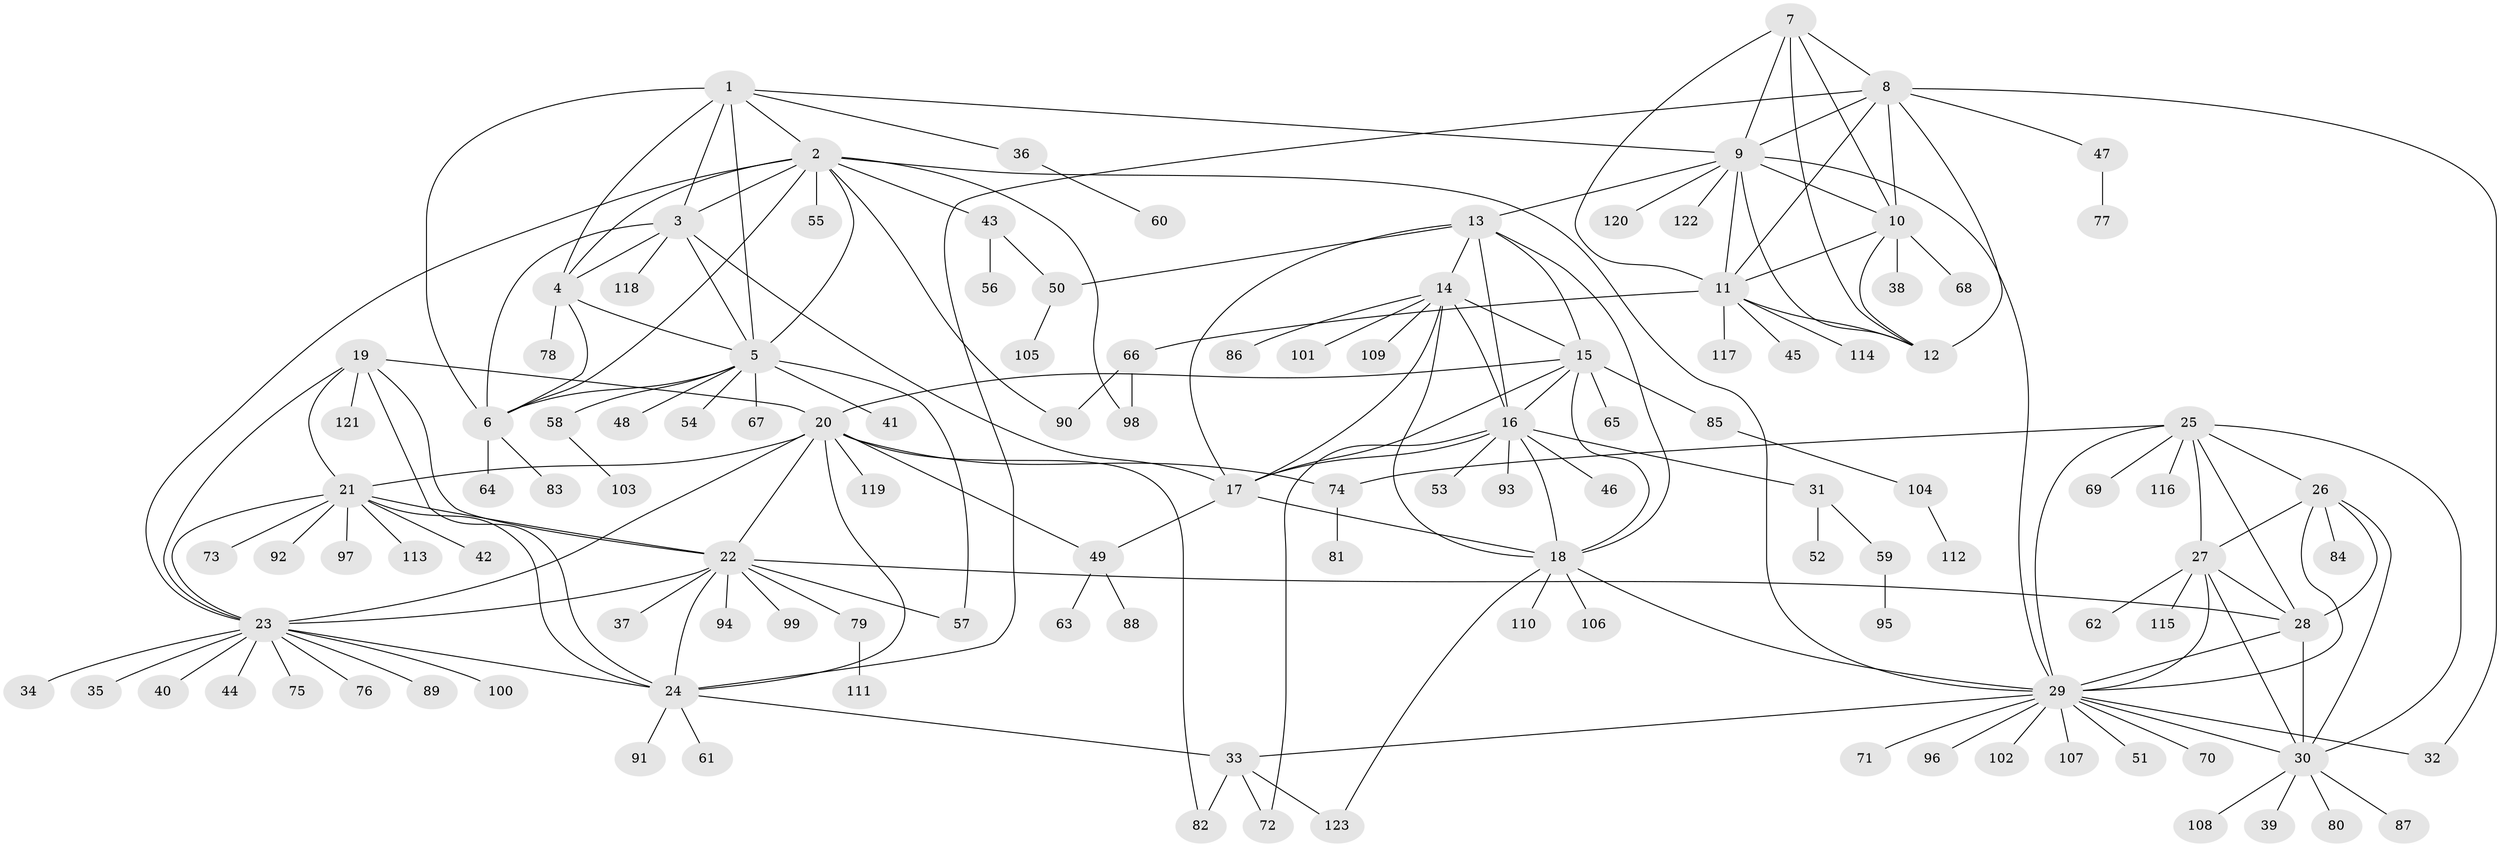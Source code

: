 // Generated by graph-tools (version 1.1) at 2025/11/02/27/25 16:11:33]
// undirected, 123 vertices, 189 edges
graph export_dot {
graph [start="1"]
  node [color=gray90,style=filled];
  1;
  2;
  3;
  4;
  5;
  6;
  7;
  8;
  9;
  10;
  11;
  12;
  13;
  14;
  15;
  16;
  17;
  18;
  19;
  20;
  21;
  22;
  23;
  24;
  25;
  26;
  27;
  28;
  29;
  30;
  31;
  32;
  33;
  34;
  35;
  36;
  37;
  38;
  39;
  40;
  41;
  42;
  43;
  44;
  45;
  46;
  47;
  48;
  49;
  50;
  51;
  52;
  53;
  54;
  55;
  56;
  57;
  58;
  59;
  60;
  61;
  62;
  63;
  64;
  65;
  66;
  67;
  68;
  69;
  70;
  71;
  72;
  73;
  74;
  75;
  76;
  77;
  78;
  79;
  80;
  81;
  82;
  83;
  84;
  85;
  86;
  87;
  88;
  89;
  90;
  91;
  92;
  93;
  94;
  95;
  96;
  97;
  98;
  99;
  100;
  101;
  102;
  103;
  104;
  105;
  106;
  107;
  108;
  109;
  110;
  111;
  112;
  113;
  114;
  115;
  116;
  117;
  118;
  119;
  120;
  121;
  122;
  123;
  1 -- 2;
  1 -- 3;
  1 -- 4;
  1 -- 5;
  1 -- 6;
  1 -- 9;
  1 -- 36;
  2 -- 3;
  2 -- 4;
  2 -- 5;
  2 -- 6;
  2 -- 23;
  2 -- 29;
  2 -- 43;
  2 -- 55;
  2 -- 90;
  2 -- 98;
  3 -- 4;
  3 -- 5;
  3 -- 6;
  3 -- 17;
  3 -- 118;
  4 -- 5;
  4 -- 6;
  4 -- 78;
  5 -- 6;
  5 -- 41;
  5 -- 48;
  5 -- 54;
  5 -- 57;
  5 -- 58;
  5 -- 67;
  6 -- 64;
  6 -- 83;
  7 -- 8;
  7 -- 9;
  7 -- 10;
  7 -- 11;
  7 -- 12;
  8 -- 9;
  8 -- 10;
  8 -- 11;
  8 -- 12;
  8 -- 24;
  8 -- 32;
  8 -- 47;
  9 -- 10;
  9 -- 11;
  9 -- 12;
  9 -- 13;
  9 -- 29;
  9 -- 120;
  9 -- 122;
  10 -- 11;
  10 -- 12;
  10 -- 38;
  10 -- 68;
  11 -- 12;
  11 -- 45;
  11 -- 66;
  11 -- 114;
  11 -- 117;
  13 -- 14;
  13 -- 15;
  13 -- 16;
  13 -- 17;
  13 -- 18;
  13 -- 50;
  14 -- 15;
  14 -- 16;
  14 -- 17;
  14 -- 18;
  14 -- 86;
  14 -- 101;
  14 -- 109;
  15 -- 16;
  15 -- 17;
  15 -- 18;
  15 -- 20;
  15 -- 65;
  15 -- 85;
  16 -- 17;
  16 -- 18;
  16 -- 31;
  16 -- 46;
  16 -- 53;
  16 -- 72;
  16 -- 93;
  17 -- 18;
  17 -- 49;
  18 -- 29;
  18 -- 106;
  18 -- 110;
  18 -- 123;
  19 -- 20;
  19 -- 21;
  19 -- 22;
  19 -- 23;
  19 -- 24;
  19 -- 121;
  20 -- 21;
  20 -- 22;
  20 -- 23;
  20 -- 24;
  20 -- 49;
  20 -- 74;
  20 -- 82;
  20 -- 119;
  21 -- 22;
  21 -- 23;
  21 -- 24;
  21 -- 42;
  21 -- 73;
  21 -- 92;
  21 -- 97;
  21 -- 113;
  22 -- 23;
  22 -- 24;
  22 -- 28;
  22 -- 37;
  22 -- 57;
  22 -- 79;
  22 -- 94;
  22 -- 99;
  23 -- 24;
  23 -- 34;
  23 -- 35;
  23 -- 40;
  23 -- 44;
  23 -- 75;
  23 -- 76;
  23 -- 89;
  23 -- 100;
  24 -- 33;
  24 -- 61;
  24 -- 91;
  25 -- 26;
  25 -- 27;
  25 -- 28;
  25 -- 29;
  25 -- 30;
  25 -- 69;
  25 -- 74;
  25 -- 116;
  26 -- 27;
  26 -- 28;
  26 -- 29;
  26 -- 30;
  26 -- 84;
  27 -- 28;
  27 -- 29;
  27 -- 30;
  27 -- 62;
  27 -- 115;
  28 -- 29;
  28 -- 30;
  29 -- 30;
  29 -- 32;
  29 -- 33;
  29 -- 51;
  29 -- 70;
  29 -- 71;
  29 -- 96;
  29 -- 102;
  29 -- 107;
  30 -- 39;
  30 -- 80;
  30 -- 87;
  30 -- 108;
  31 -- 52;
  31 -- 59;
  33 -- 72;
  33 -- 82;
  33 -- 123;
  36 -- 60;
  43 -- 50;
  43 -- 56;
  47 -- 77;
  49 -- 63;
  49 -- 88;
  50 -- 105;
  58 -- 103;
  59 -- 95;
  66 -- 90;
  66 -- 98;
  74 -- 81;
  79 -- 111;
  85 -- 104;
  104 -- 112;
}
